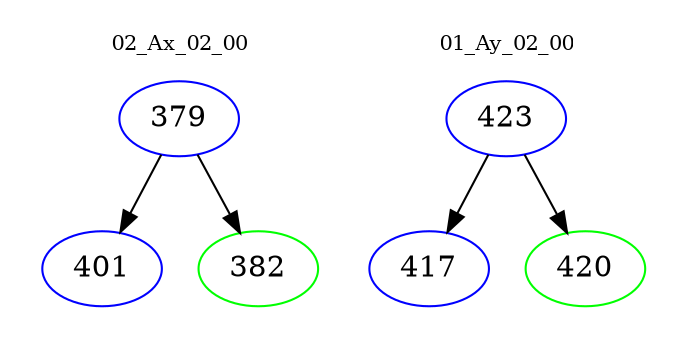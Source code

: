 digraph{
subgraph cluster_0 {
color = white
label = "02_Ax_02_00";
fontsize=10;
T0_379 [label="379", color="blue"]
T0_379 -> T0_401 [color="black"]
T0_401 [label="401", color="blue"]
T0_379 -> T0_382 [color="black"]
T0_382 [label="382", color="green"]
}
subgraph cluster_1 {
color = white
label = "01_Ay_02_00";
fontsize=10;
T1_423 [label="423", color="blue"]
T1_423 -> T1_417 [color="black"]
T1_417 [label="417", color="blue"]
T1_423 -> T1_420 [color="black"]
T1_420 [label="420", color="green"]
}
}
